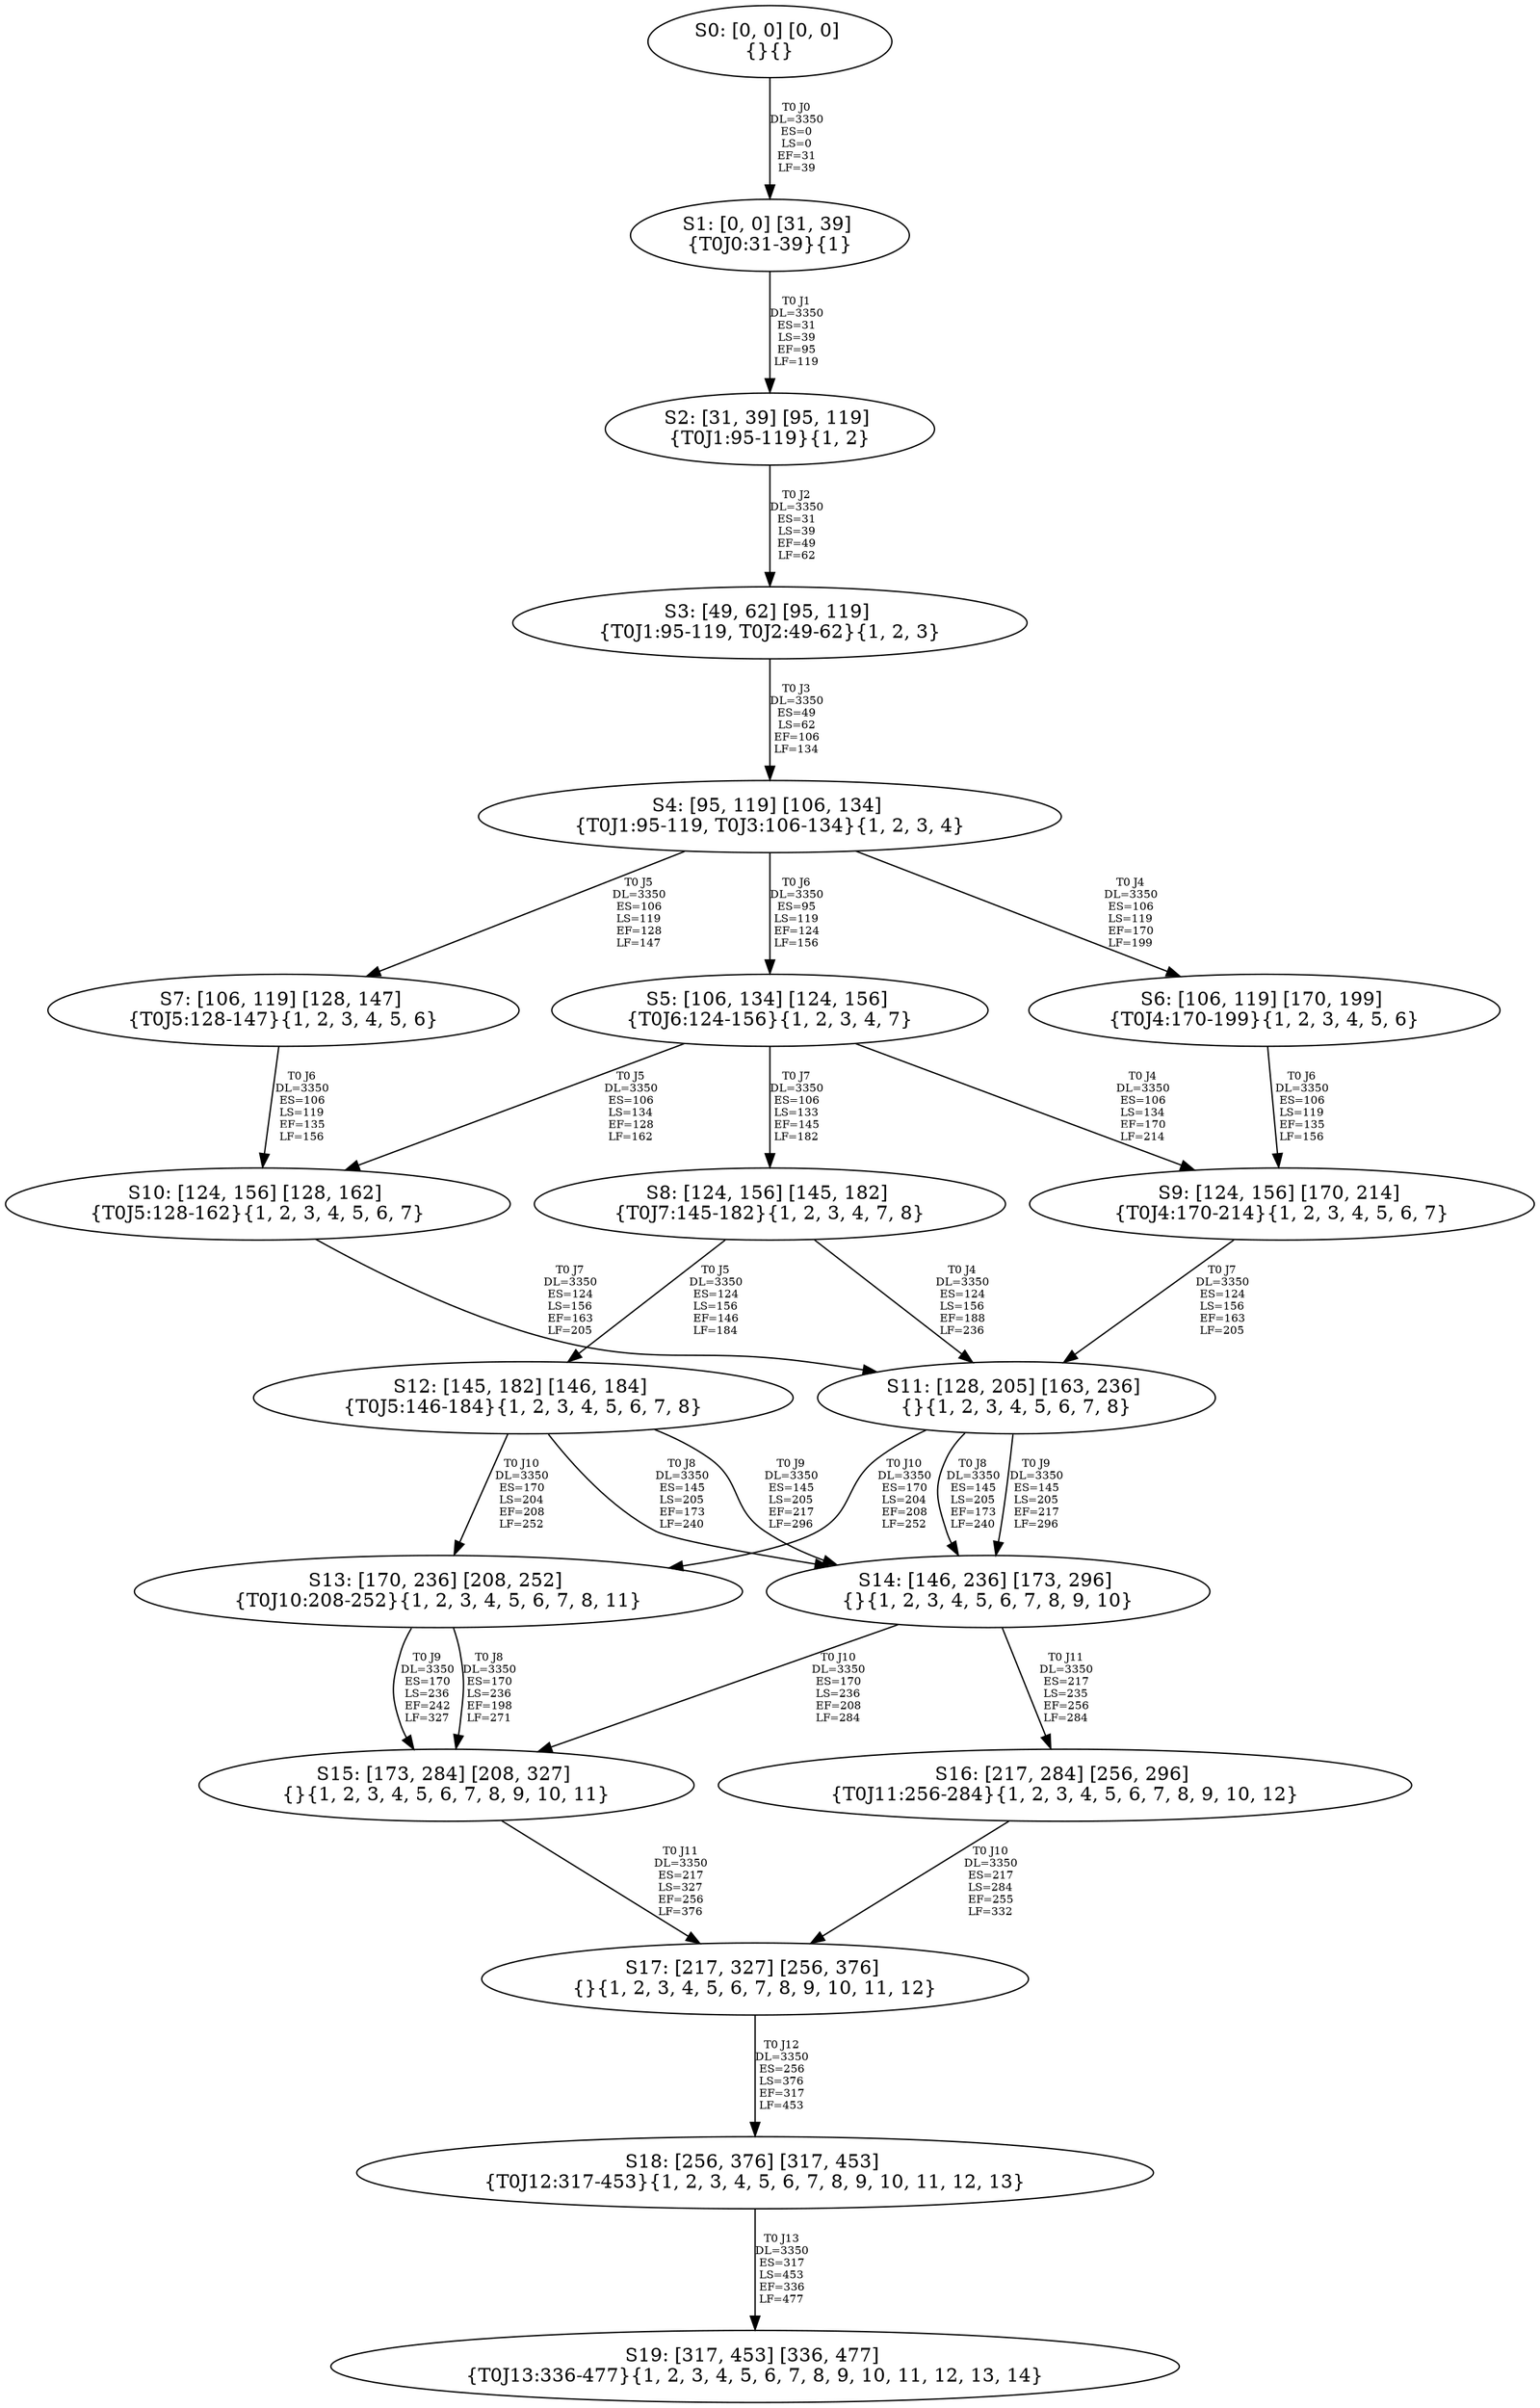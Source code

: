 digraph {
	S0[label="S0: [0, 0] [0, 0] \n{}{}"];
	S1[label="S1: [0, 0] [31, 39] \n{T0J0:31-39}{1}"];
	S2[label="S2: [31, 39] [95, 119] \n{T0J1:95-119}{1, 2}"];
	S3[label="S3: [49, 62] [95, 119] \n{T0J1:95-119, T0J2:49-62}{1, 2, 3}"];
	S4[label="S4: [95, 119] [106, 134] \n{T0J1:95-119, T0J3:106-134}{1, 2, 3, 4}"];
	S5[label="S5: [106, 134] [124, 156] \n{T0J6:124-156}{1, 2, 3, 4, 7}"];
	S6[label="S6: [106, 119] [170, 199] \n{T0J4:170-199}{1, 2, 3, 4, 5, 6}"];
	S7[label="S7: [106, 119] [128, 147] \n{T0J5:128-147}{1, 2, 3, 4, 5, 6}"];
	S8[label="S8: [124, 156] [145, 182] \n{T0J7:145-182}{1, 2, 3, 4, 7, 8}"];
	S9[label="S9: [124, 156] [170, 214] \n{T0J4:170-214}{1, 2, 3, 4, 5, 6, 7}"];
	S10[label="S10: [124, 156] [128, 162] \n{T0J5:128-162}{1, 2, 3, 4, 5, 6, 7}"];
	S11[label="S11: [128, 205] [163, 236] \n{}{1, 2, 3, 4, 5, 6, 7, 8}"];
	S12[label="S12: [145, 182] [146, 184] \n{T0J5:146-184}{1, 2, 3, 4, 5, 6, 7, 8}"];
	S13[label="S13: [170, 236] [208, 252] \n{T0J10:208-252}{1, 2, 3, 4, 5, 6, 7, 8, 11}"];
	S14[label="S14: [146, 236] [173, 296] \n{}{1, 2, 3, 4, 5, 6, 7, 8, 9, 10}"];
	S15[label="S15: [173, 284] [208, 327] \n{}{1, 2, 3, 4, 5, 6, 7, 8, 9, 10, 11}"];
	S16[label="S16: [217, 284] [256, 296] \n{T0J11:256-284}{1, 2, 3, 4, 5, 6, 7, 8, 9, 10, 12}"];
	S17[label="S17: [217, 327] [256, 376] \n{}{1, 2, 3, 4, 5, 6, 7, 8, 9, 10, 11, 12}"];
	S18[label="S18: [256, 376] [317, 453] \n{T0J12:317-453}{1, 2, 3, 4, 5, 6, 7, 8, 9, 10, 11, 12, 13}"];
	S19[label="S19: [317, 453] [336, 477] \n{T0J13:336-477}{1, 2, 3, 4, 5, 6, 7, 8, 9, 10, 11, 12, 13, 14}"];
	S0 -> S1[label="T0 J0\nDL=3350\nES=0\nLS=0\nEF=31\nLF=39",fontsize=8];
	S1 -> S2[label="T0 J1\nDL=3350\nES=31\nLS=39\nEF=95\nLF=119",fontsize=8];
	S2 -> S3[label="T0 J2\nDL=3350\nES=31\nLS=39\nEF=49\nLF=62",fontsize=8];
	S3 -> S4[label="T0 J3\nDL=3350\nES=49\nLS=62\nEF=106\nLF=134",fontsize=8];
	S4 -> S6[label="T0 J4\nDL=3350\nES=106\nLS=119\nEF=170\nLF=199",fontsize=8];
	S4 -> S7[label="T0 J5\nDL=3350\nES=106\nLS=119\nEF=128\nLF=147",fontsize=8];
	S4 -> S5[label="T0 J6\nDL=3350\nES=95\nLS=119\nEF=124\nLF=156",fontsize=8];
	S5 -> S9[label="T0 J4\nDL=3350\nES=106\nLS=134\nEF=170\nLF=214",fontsize=8];
	S5 -> S10[label="T0 J5\nDL=3350\nES=106\nLS=134\nEF=128\nLF=162",fontsize=8];
	S5 -> S8[label="T0 J7\nDL=3350\nES=106\nLS=133\nEF=145\nLF=182",fontsize=8];
	S6 -> S9[label="T0 J6\nDL=3350\nES=106\nLS=119\nEF=135\nLF=156",fontsize=8];
	S7 -> S10[label="T0 J6\nDL=3350\nES=106\nLS=119\nEF=135\nLF=156",fontsize=8];
	S8 -> S11[label="T0 J4\nDL=3350\nES=124\nLS=156\nEF=188\nLF=236",fontsize=8];
	S8 -> S12[label="T0 J5\nDL=3350\nES=124\nLS=156\nEF=146\nLF=184",fontsize=8];
	S9 -> S11[label="T0 J7\nDL=3350\nES=124\nLS=156\nEF=163\nLF=205",fontsize=8];
	S10 -> S11[label="T0 J7\nDL=3350\nES=124\nLS=156\nEF=163\nLF=205",fontsize=8];
	S11 -> S14[label="T0 J8\nDL=3350\nES=145\nLS=205\nEF=173\nLF=240",fontsize=8];
	S11 -> S14[label="T0 J9\nDL=3350\nES=145\nLS=205\nEF=217\nLF=296",fontsize=8];
	S11 -> S13[label="T0 J10\nDL=3350\nES=170\nLS=204\nEF=208\nLF=252",fontsize=8];
	S12 -> S14[label="T0 J8\nDL=3350\nES=145\nLS=205\nEF=173\nLF=240",fontsize=8];
	S12 -> S14[label="T0 J9\nDL=3350\nES=145\nLS=205\nEF=217\nLF=296",fontsize=8];
	S12 -> S13[label="T0 J10\nDL=3350\nES=170\nLS=204\nEF=208\nLF=252",fontsize=8];
	S13 -> S15[label="T0 J8\nDL=3350\nES=170\nLS=236\nEF=198\nLF=271",fontsize=8];
	S13 -> S15[label="T0 J9\nDL=3350\nES=170\nLS=236\nEF=242\nLF=327",fontsize=8];
	S14 -> S15[label="T0 J10\nDL=3350\nES=170\nLS=236\nEF=208\nLF=284",fontsize=8];
	S14 -> S16[label="T0 J11\nDL=3350\nES=217\nLS=235\nEF=256\nLF=284",fontsize=8];
	S15 -> S17[label="T0 J11\nDL=3350\nES=217\nLS=327\nEF=256\nLF=376",fontsize=8];
	S16 -> S17[label="T0 J10\nDL=3350\nES=217\nLS=284\nEF=255\nLF=332",fontsize=8];
	S17 -> S18[label="T0 J12\nDL=3350\nES=256\nLS=376\nEF=317\nLF=453",fontsize=8];
	S18 -> S19[label="T0 J13\nDL=3350\nES=317\nLS=453\nEF=336\nLF=477",fontsize=8];
}
